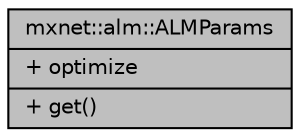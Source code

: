 digraph "mxnet::alm::ALMParams"
{
 // LATEX_PDF_SIZE
  edge [fontname="Helvetica",fontsize="10",labelfontname="Helvetica",labelfontsize="10"];
  node [fontname="Helvetica",fontsize="10",shape=record];
  Node1 [label="{mxnet::alm::ALMParams\n|+ optimize\l|+ get()\l}",height=0.2,width=0.4,color="black", fillcolor="grey75", style="filled", fontcolor="black",tooltip="A singleton flag, set and read by MXSetOptimizeLayout and MXGetOptimizeLayout."];
}
